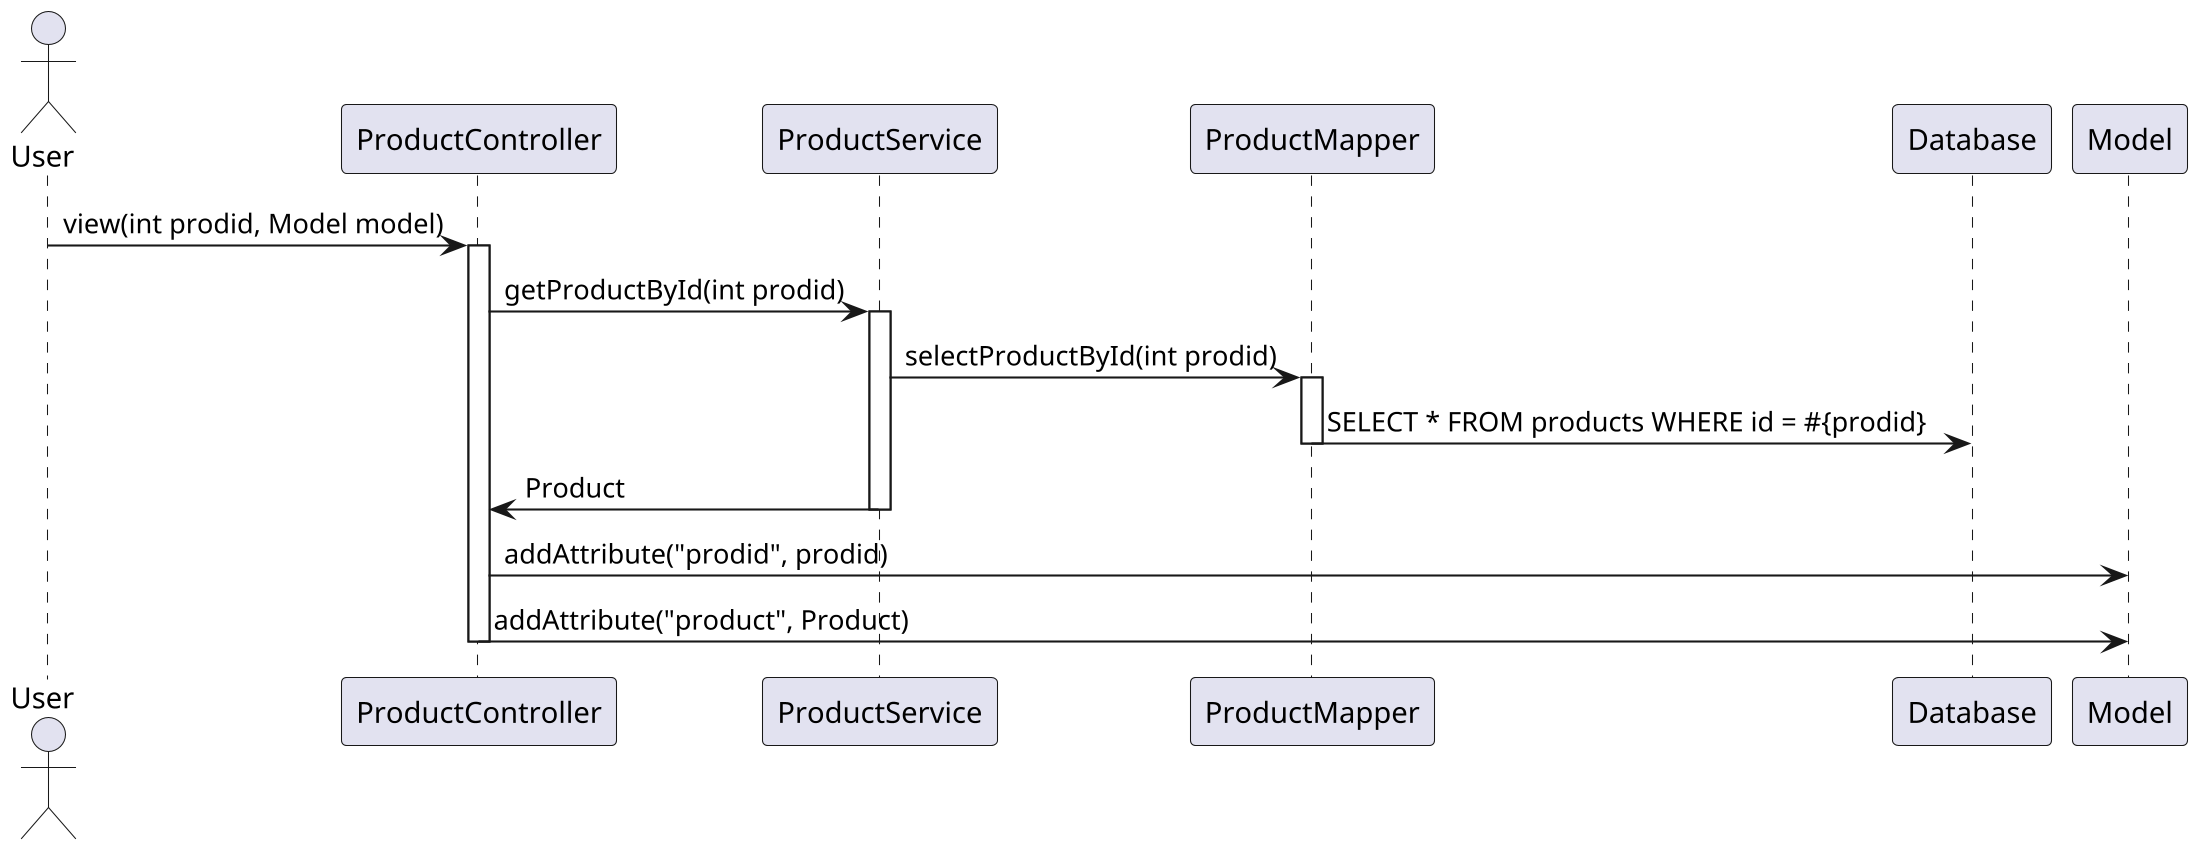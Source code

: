 @startuml
skinparam dpi 200

actor User

User -> ProductController : view(int prodid, Model model)
activate ProductController

ProductController -> ProductService : getProductById(int prodid)
activate ProductService

ProductService -> ProductMapper : selectProductById(int prodid)
activate ProductMapper
ProductMapper -> Database : SELECT * FROM products WHERE id = #{prodid}
deactivate ProductMapper

ProductService -> ProductController : Product
deactivate ProductService

ProductController -> Model : addAttribute("prodid", prodid)
ProductController -> Model : addAttribute("product", Product)
deactivate ProductController

@enduml